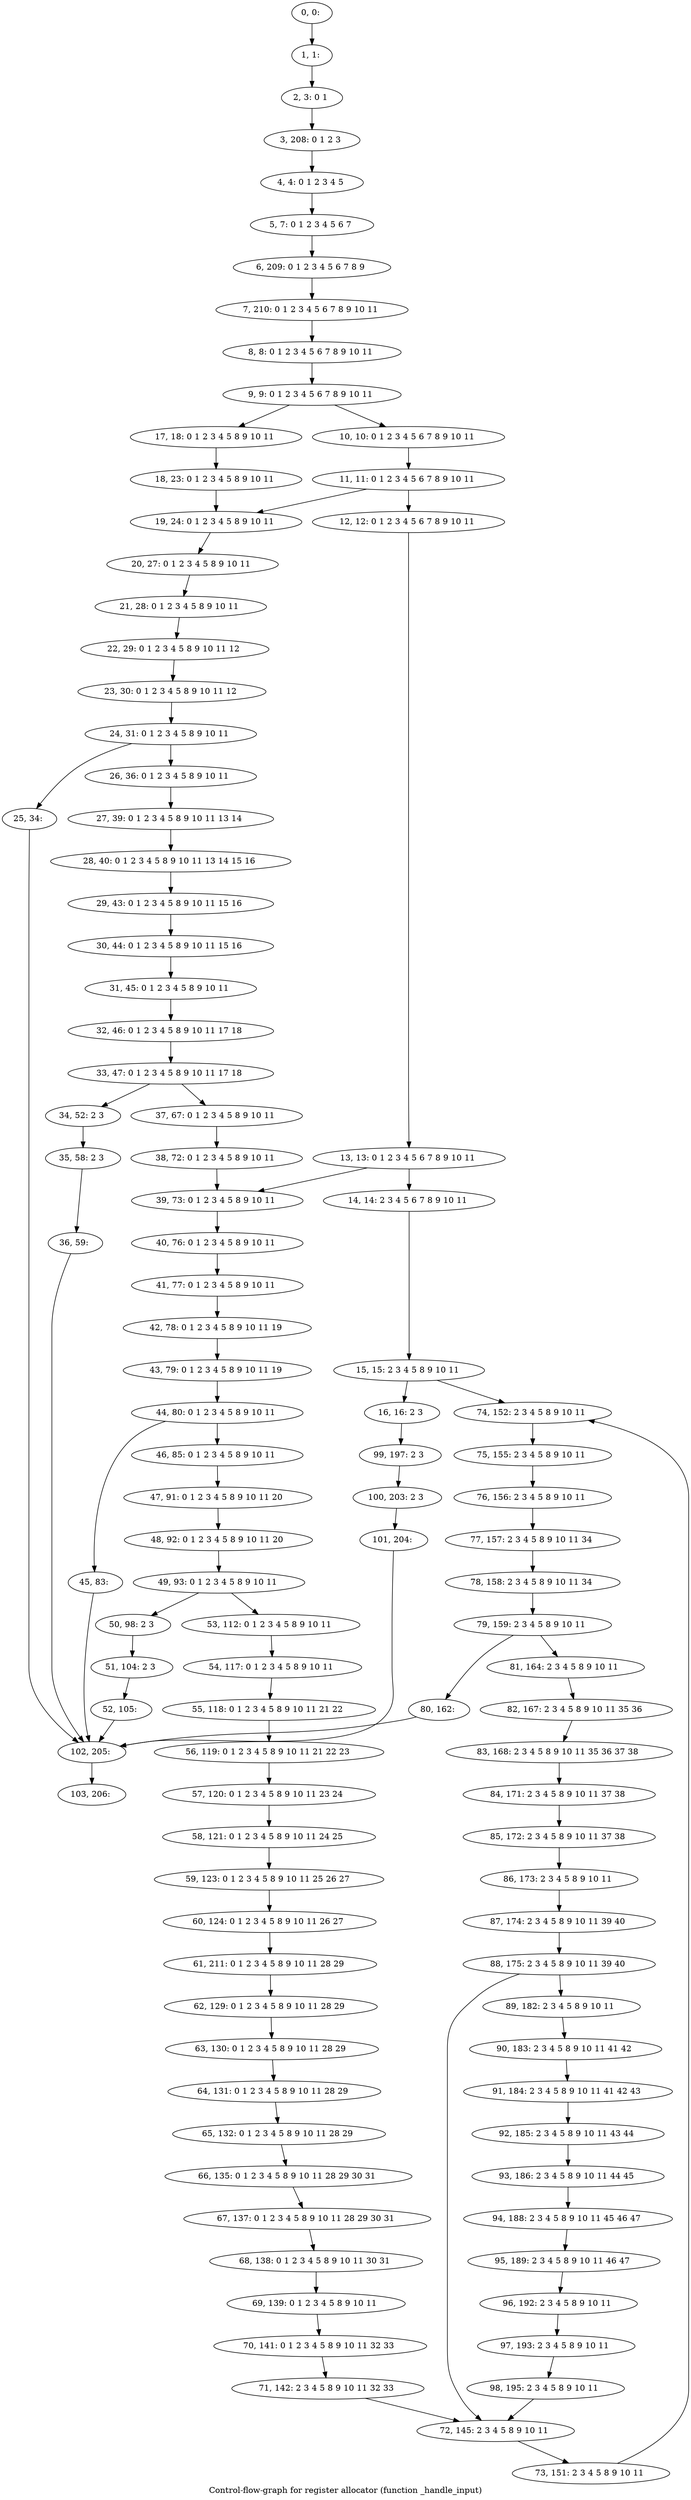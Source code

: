 digraph G {
graph [label="Control-flow-graph for register allocator (function _handle_input)"]
0[label="0, 0: "];
1[label="1, 1: "];
2[label="2, 3: 0 1 "];
3[label="3, 208: 0 1 2 3 "];
4[label="4, 4: 0 1 2 3 4 5 "];
5[label="5, 7: 0 1 2 3 4 5 6 7 "];
6[label="6, 209: 0 1 2 3 4 5 6 7 8 9 "];
7[label="7, 210: 0 1 2 3 4 5 6 7 8 9 10 11 "];
8[label="8, 8: 0 1 2 3 4 5 6 7 8 9 10 11 "];
9[label="9, 9: 0 1 2 3 4 5 6 7 8 9 10 11 "];
10[label="10, 10: 0 1 2 3 4 5 6 7 8 9 10 11 "];
11[label="11, 11: 0 1 2 3 4 5 6 7 8 9 10 11 "];
12[label="12, 12: 0 1 2 3 4 5 6 7 8 9 10 11 "];
13[label="13, 13: 0 1 2 3 4 5 6 7 8 9 10 11 "];
14[label="14, 14: 2 3 4 5 6 7 8 9 10 11 "];
15[label="15, 15: 2 3 4 5 8 9 10 11 "];
16[label="16, 16: 2 3 "];
17[label="17, 18: 0 1 2 3 4 5 8 9 10 11 "];
18[label="18, 23: 0 1 2 3 4 5 8 9 10 11 "];
19[label="19, 24: 0 1 2 3 4 5 8 9 10 11 "];
20[label="20, 27: 0 1 2 3 4 5 8 9 10 11 "];
21[label="21, 28: 0 1 2 3 4 5 8 9 10 11 "];
22[label="22, 29: 0 1 2 3 4 5 8 9 10 11 12 "];
23[label="23, 30: 0 1 2 3 4 5 8 9 10 11 12 "];
24[label="24, 31: 0 1 2 3 4 5 8 9 10 11 "];
25[label="25, 34: "];
26[label="26, 36: 0 1 2 3 4 5 8 9 10 11 "];
27[label="27, 39: 0 1 2 3 4 5 8 9 10 11 13 14 "];
28[label="28, 40: 0 1 2 3 4 5 8 9 10 11 13 14 15 16 "];
29[label="29, 43: 0 1 2 3 4 5 8 9 10 11 15 16 "];
30[label="30, 44: 0 1 2 3 4 5 8 9 10 11 15 16 "];
31[label="31, 45: 0 1 2 3 4 5 8 9 10 11 "];
32[label="32, 46: 0 1 2 3 4 5 8 9 10 11 17 18 "];
33[label="33, 47: 0 1 2 3 4 5 8 9 10 11 17 18 "];
34[label="34, 52: 2 3 "];
35[label="35, 58: 2 3 "];
36[label="36, 59: "];
37[label="37, 67: 0 1 2 3 4 5 8 9 10 11 "];
38[label="38, 72: 0 1 2 3 4 5 8 9 10 11 "];
39[label="39, 73: 0 1 2 3 4 5 8 9 10 11 "];
40[label="40, 76: 0 1 2 3 4 5 8 9 10 11 "];
41[label="41, 77: 0 1 2 3 4 5 8 9 10 11 "];
42[label="42, 78: 0 1 2 3 4 5 8 9 10 11 19 "];
43[label="43, 79: 0 1 2 3 4 5 8 9 10 11 19 "];
44[label="44, 80: 0 1 2 3 4 5 8 9 10 11 "];
45[label="45, 83: "];
46[label="46, 85: 0 1 2 3 4 5 8 9 10 11 "];
47[label="47, 91: 0 1 2 3 4 5 8 9 10 11 20 "];
48[label="48, 92: 0 1 2 3 4 5 8 9 10 11 20 "];
49[label="49, 93: 0 1 2 3 4 5 8 9 10 11 "];
50[label="50, 98: 2 3 "];
51[label="51, 104: 2 3 "];
52[label="52, 105: "];
53[label="53, 112: 0 1 2 3 4 5 8 9 10 11 "];
54[label="54, 117: 0 1 2 3 4 5 8 9 10 11 "];
55[label="55, 118: 0 1 2 3 4 5 8 9 10 11 21 22 "];
56[label="56, 119: 0 1 2 3 4 5 8 9 10 11 21 22 23 "];
57[label="57, 120: 0 1 2 3 4 5 8 9 10 11 23 24 "];
58[label="58, 121: 0 1 2 3 4 5 8 9 10 11 24 25 "];
59[label="59, 123: 0 1 2 3 4 5 8 9 10 11 25 26 27 "];
60[label="60, 124: 0 1 2 3 4 5 8 9 10 11 26 27 "];
61[label="61, 211: 0 1 2 3 4 5 8 9 10 11 28 29 "];
62[label="62, 129: 0 1 2 3 4 5 8 9 10 11 28 29 "];
63[label="63, 130: 0 1 2 3 4 5 8 9 10 11 28 29 "];
64[label="64, 131: 0 1 2 3 4 5 8 9 10 11 28 29 "];
65[label="65, 132: 0 1 2 3 4 5 8 9 10 11 28 29 "];
66[label="66, 135: 0 1 2 3 4 5 8 9 10 11 28 29 30 31 "];
67[label="67, 137: 0 1 2 3 4 5 8 9 10 11 28 29 30 31 "];
68[label="68, 138: 0 1 2 3 4 5 8 9 10 11 30 31 "];
69[label="69, 139: 0 1 2 3 4 5 8 9 10 11 "];
70[label="70, 141: 0 1 2 3 4 5 8 9 10 11 32 33 "];
71[label="71, 142: 2 3 4 5 8 9 10 11 32 33 "];
72[label="72, 145: 2 3 4 5 8 9 10 11 "];
73[label="73, 151: 2 3 4 5 8 9 10 11 "];
74[label="74, 152: 2 3 4 5 8 9 10 11 "];
75[label="75, 155: 2 3 4 5 8 9 10 11 "];
76[label="76, 156: 2 3 4 5 8 9 10 11 "];
77[label="77, 157: 2 3 4 5 8 9 10 11 34 "];
78[label="78, 158: 2 3 4 5 8 9 10 11 34 "];
79[label="79, 159: 2 3 4 5 8 9 10 11 "];
80[label="80, 162: "];
81[label="81, 164: 2 3 4 5 8 9 10 11 "];
82[label="82, 167: 2 3 4 5 8 9 10 11 35 36 "];
83[label="83, 168: 2 3 4 5 8 9 10 11 35 36 37 38 "];
84[label="84, 171: 2 3 4 5 8 9 10 11 37 38 "];
85[label="85, 172: 2 3 4 5 8 9 10 11 37 38 "];
86[label="86, 173: 2 3 4 5 8 9 10 11 "];
87[label="87, 174: 2 3 4 5 8 9 10 11 39 40 "];
88[label="88, 175: 2 3 4 5 8 9 10 11 39 40 "];
89[label="89, 182: 2 3 4 5 8 9 10 11 "];
90[label="90, 183: 2 3 4 5 8 9 10 11 41 42 "];
91[label="91, 184: 2 3 4 5 8 9 10 11 41 42 43 "];
92[label="92, 185: 2 3 4 5 8 9 10 11 43 44 "];
93[label="93, 186: 2 3 4 5 8 9 10 11 44 45 "];
94[label="94, 188: 2 3 4 5 8 9 10 11 45 46 47 "];
95[label="95, 189: 2 3 4 5 8 9 10 11 46 47 "];
96[label="96, 192: 2 3 4 5 8 9 10 11 "];
97[label="97, 193: 2 3 4 5 8 9 10 11 "];
98[label="98, 195: 2 3 4 5 8 9 10 11 "];
99[label="99, 197: 2 3 "];
100[label="100, 203: 2 3 "];
101[label="101, 204: "];
102[label="102, 205: "];
103[label="103, 206: "];
0->1 ;
1->2 ;
2->3 ;
3->4 ;
4->5 ;
5->6 ;
6->7 ;
7->8 ;
8->9 ;
9->10 ;
9->17 ;
10->11 ;
11->12 ;
11->19 ;
12->13 ;
13->14 ;
13->39 ;
14->15 ;
15->16 ;
15->74 ;
16->99 ;
17->18 ;
18->19 ;
19->20 ;
20->21 ;
21->22 ;
22->23 ;
23->24 ;
24->25 ;
24->26 ;
25->102 ;
26->27 ;
27->28 ;
28->29 ;
29->30 ;
30->31 ;
31->32 ;
32->33 ;
33->34 ;
33->37 ;
34->35 ;
35->36 ;
36->102 ;
37->38 ;
38->39 ;
39->40 ;
40->41 ;
41->42 ;
42->43 ;
43->44 ;
44->45 ;
44->46 ;
45->102 ;
46->47 ;
47->48 ;
48->49 ;
49->50 ;
49->53 ;
50->51 ;
51->52 ;
52->102 ;
53->54 ;
54->55 ;
55->56 ;
56->57 ;
57->58 ;
58->59 ;
59->60 ;
60->61 ;
61->62 ;
62->63 ;
63->64 ;
64->65 ;
65->66 ;
66->67 ;
67->68 ;
68->69 ;
69->70 ;
70->71 ;
71->72 ;
72->73 ;
73->74 ;
74->75 ;
75->76 ;
76->77 ;
77->78 ;
78->79 ;
79->80 ;
79->81 ;
80->102 ;
81->82 ;
82->83 ;
83->84 ;
84->85 ;
85->86 ;
86->87 ;
87->88 ;
88->89 ;
88->72 ;
89->90 ;
90->91 ;
91->92 ;
92->93 ;
93->94 ;
94->95 ;
95->96 ;
96->97 ;
97->98 ;
98->72 ;
99->100 ;
100->101 ;
101->102 ;
102->103 ;
}
